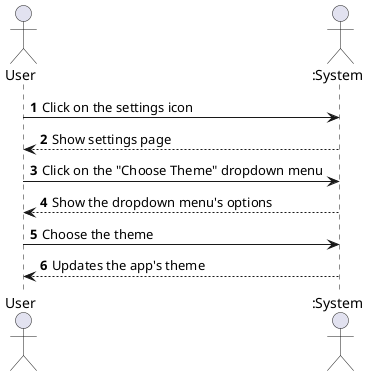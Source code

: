 @startuml
'https://plantuml.com/sequence-diagram

autonumber

actor "User" as user
actor ":System" as sys

user -> sys: Click on the settings icon
user <-- sys: Show settings page

user -> sys: Click on the "Choose Theme" dropdown menu
user <-- sys: Show the dropdown menu's options

user -> sys: Choose the theme
user <-- sys: Updates the app's theme

@enduml